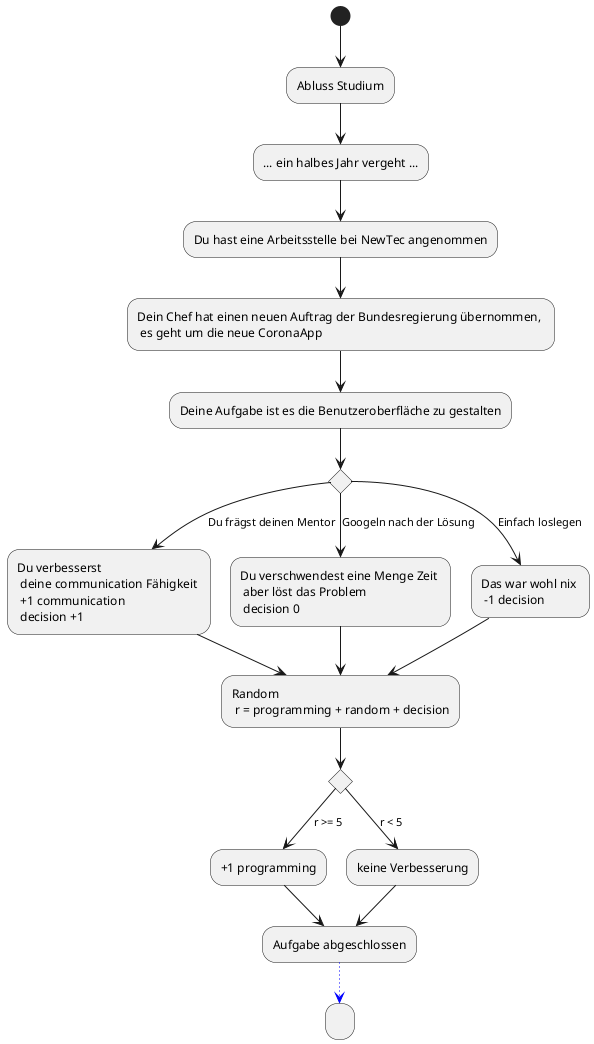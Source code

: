 @startuml
(*) --> "Abluss Studium" as as
--> "... ein halbes Jahr vergeht ..."
--> "Du hast eine Arbeitsstelle bei NewTec angenommen"
--> "Dein Chef hat einen neuen Auftrag der Bundesregierung übernommen, \n es geht um die neue CoronaApp" as a1
--> "Deine Aufgabe ist es die Benutzeroberfläche zu gestalten"
if "" then
--> [Du frägst deinen Mentor] "Du verbesserst \n deine communication Fähigkeit \n +1 communication \n decision +1" as a
else
--> [Googeln nach der Lösung] "Du verschwendest eine Menge Zeit \n aber löst das Problem \n decision 0" as b
else
--> [Einfach loslegen] "Das war wohl nix \n -1 decision" as c

a --> "Random \n r = programming + random + decision" as r
b --> r
c --> r

if "" then
--> [r >= 5] "+1 programming" as p1
else
--> [r < 5] "keine Verbesserung"

--> "Aufgabe abgeschlossen" as aa

p1 --> aa


-[#blue,dotted]-> "   "



@enduml